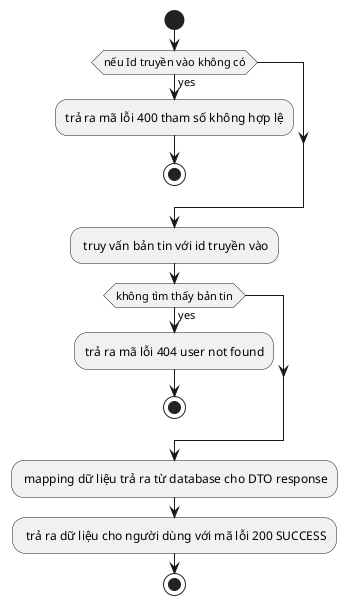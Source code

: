 @startuml
start
if (nếu Id truyền vào không có) is (yes) then
  :trả ra mã lỗi 400 tham số không hợp lệ;
  stop
endif
: truy vấn bản tin với id truyền vào;
if (không tìm thấy bản tin) is (yes) then
  :trả ra mã lỗi 404 user not found;
  stop
endif
: mapping dữ liệu trả ra từ database cho DTO response;
: trả ra dữ liệu cho người dùng với mã lỗi 200 SUCCESS;
stop
@enduml